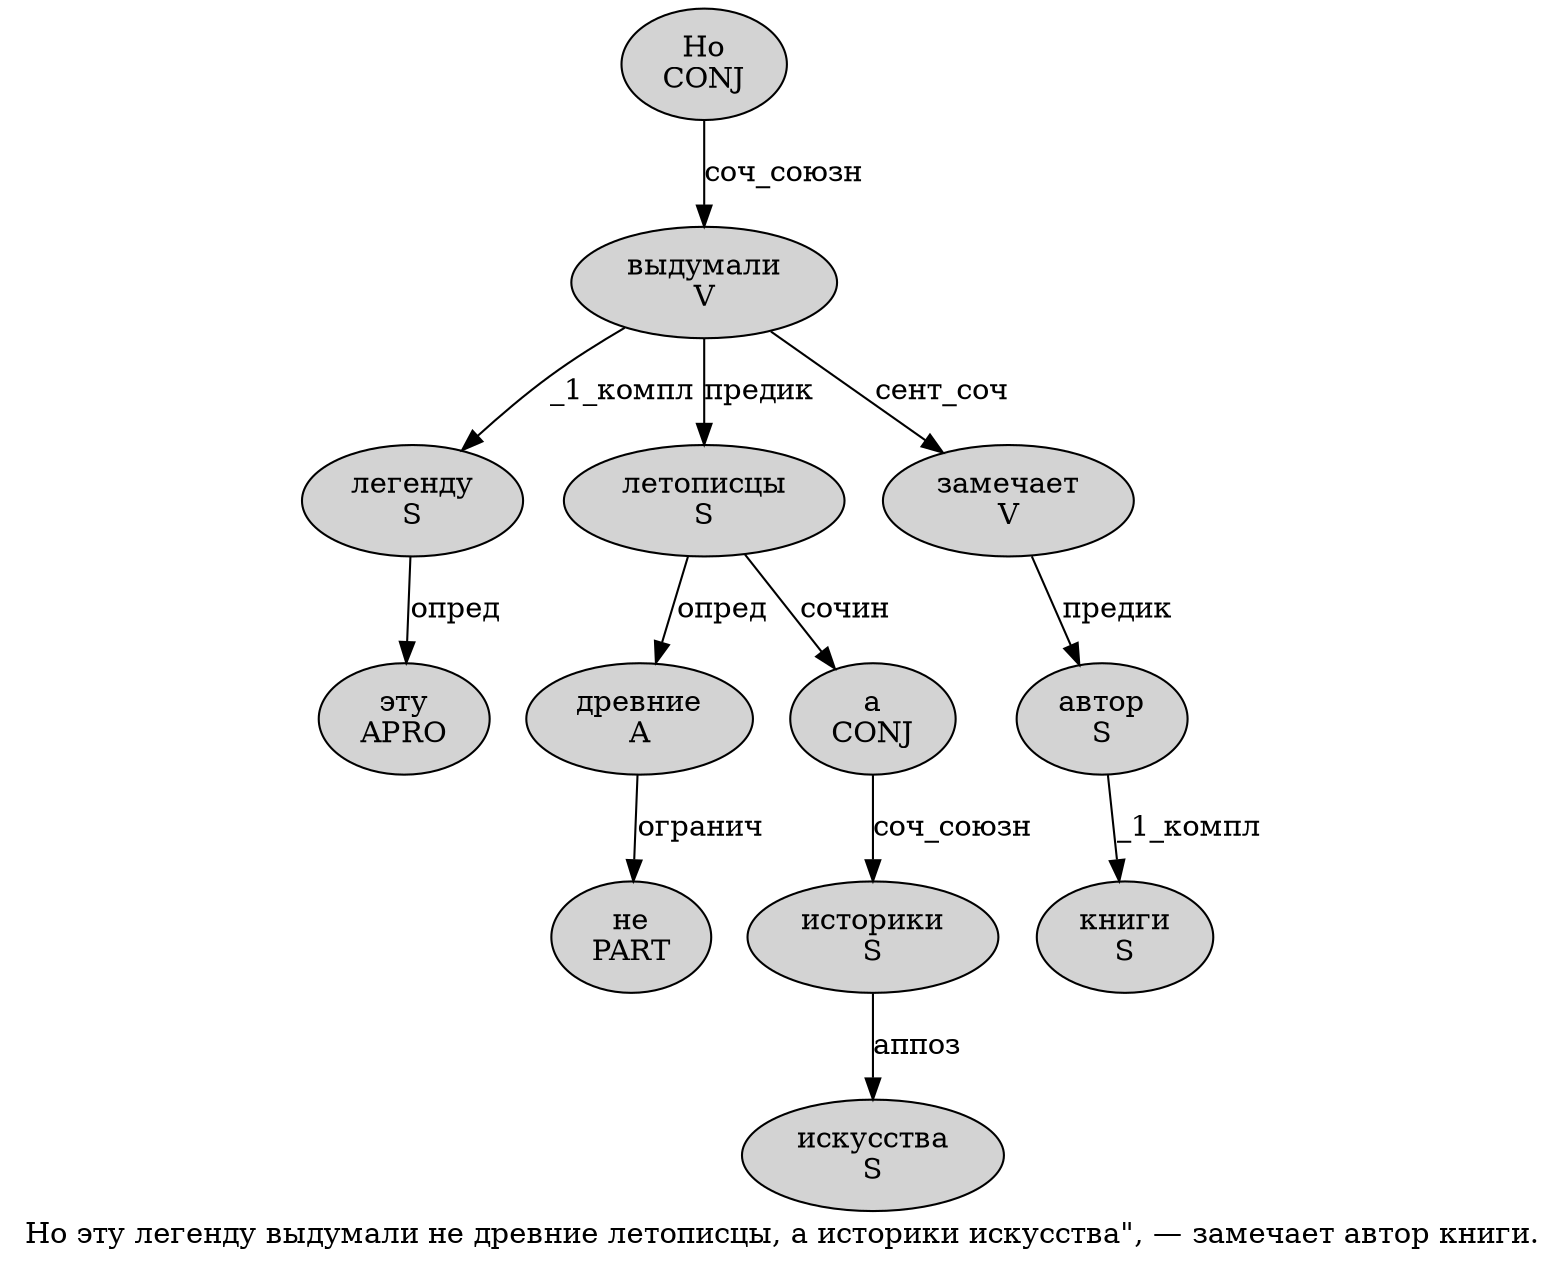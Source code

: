 digraph SENTENCE_960 {
	graph [label="Но эту легенду выдумали не древние летописцы, а историки искусства\", — замечает автор книги."]
	node [style=filled]
		0 [label="Но
CONJ" color="" fillcolor=lightgray penwidth=1 shape=ellipse]
		1 [label="эту
APRO" color="" fillcolor=lightgray penwidth=1 shape=ellipse]
		2 [label="легенду
S" color="" fillcolor=lightgray penwidth=1 shape=ellipse]
		3 [label="выдумали
V" color="" fillcolor=lightgray penwidth=1 shape=ellipse]
		4 [label="не
PART" color="" fillcolor=lightgray penwidth=1 shape=ellipse]
		5 [label="древние
A" color="" fillcolor=lightgray penwidth=1 shape=ellipse]
		6 [label="летописцы
S" color="" fillcolor=lightgray penwidth=1 shape=ellipse]
		8 [label="а
CONJ" color="" fillcolor=lightgray penwidth=1 shape=ellipse]
		9 [label="историки
S" color="" fillcolor=lightgray penwidth=1 shape=ellipse]
		10 [label="искусства
S" color="" fillcolor=lightgray penwidth=1 shape=ellipse]
		14 [label="замечает
V" color="" fillcolor=lightgray penwidth=1 shape=ellipse]
		15 [label="автор
S" color="" fillcolor=lightgray penwidth=1 shape=ellipse]
		16 [label="книги
S" color="" fillcolor=lightgray penwidth=1 shape=ellipse]
			9 -> 10 [label="аппоз"]
			8 -> 9 [label="соч_союзн"]
			14 -> 15 [label="предик"]
			15 -> 16 [label="_1_компл"]
			0 -> 3 [label="соч_союзн"]
			5 -> 4 [label="огранич"]
			2 -> 1 [label="опред"]
			6 -> 5 [label="опред"]
			6 -> 8 [label="сочин"]
			3 -> 2 [label="_1_компл"]
			3 -> 6 [label="предик"]
			3 -> 14 [label="сент_соч"]
}